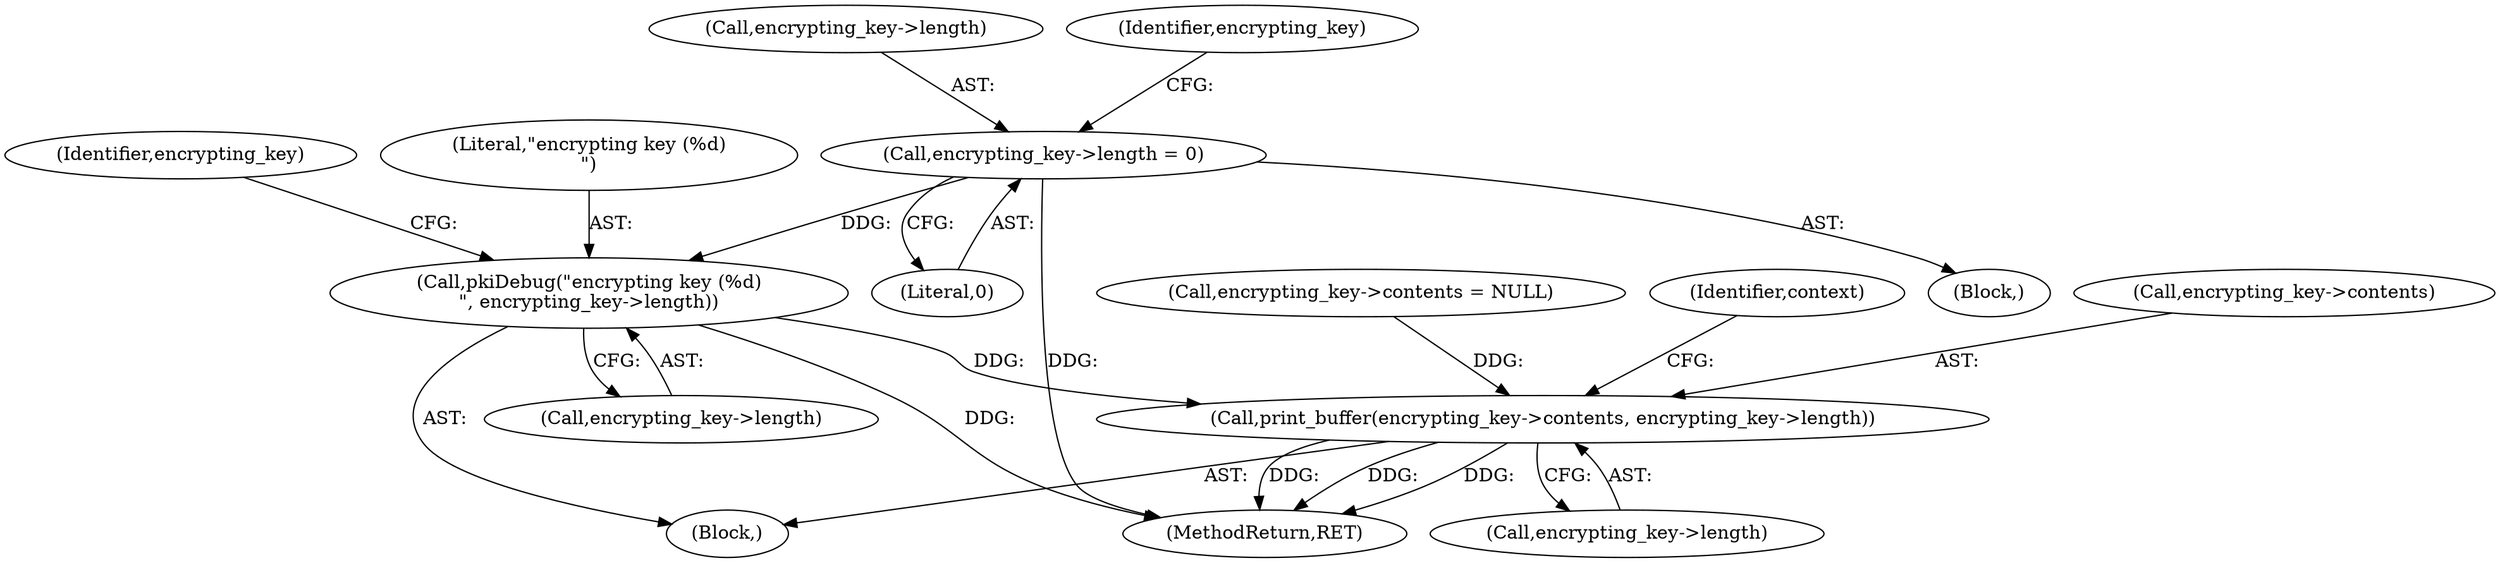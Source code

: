 digraph "0_krb5_db64ca25d661a47b996b4e2645998b5d7f0eb52c@API" {
"1000281" [label="(Call,encrypting_key->length = 0)"];
"1000820" [label="(Call,pkiDebug(\"encrypting key (%d)\n\", encrypting_key->length))"];
"1000825" [label="(Call,print_buffer(encrypting_key->contents, encrypting_key->length))"];
"1000826" [label="(Call,encrypting_key->contents)"];
"1000282" [label="(Call,encrypting_key->length)"];
"1000825" [label="(Call,print_buffer(encrypting_key->contents, encrypting_key->length))"];
"1000286" [label="(Call,encrypting_key->contents = NULL)"];
"1000285" [label="(Literal,0)"];
"1000276" [label="(Block,)"];
"1000281" [label="(Call,encrypting_key->length = 0)"];
"1000288" [label="(Identifier,encrypting_key)"];
"1000822" [label="(Call,encrypting_key->length)"];
"1000821" [label="(Literal,\"encrypting key (%d)\n\")"];
"1000759" [label="(Block,)"];
"1000829" [label="(Call,encrypting_key->length)"];
"1000833" [label="(Identifier,context)"];
"1000820" [label="(Call,pkiDebug(\"encrypting key (%d)\n\", encrypting_key->length))"];
"1000827" [label="(Identifier,encrypting_key)"];
"1001409" [label="(MethodReturn,RET)"];
"1000281" -> "1000276"  [label="AST: "];
"1000281" -> "1000285"  [label="CFG: "];
"1000282" -> "1000281"  [label="AST: "];
"1000285" -> "1000281"  [label="AST: "];
"1000288" -> "1000281"  [label="CFG: "];
"1000281" -> "1001409"  [label="DDG: "];
"1000281" -> "1000820"  [label="DDG: "];
"1000820" -> "1000759"  [label="AST: "];
"1000820" -> "1000822"  [label="CFG: "];
"1000821" -> "1000820"  [label="AST: "];
"1000822" -> "1000820"  [label="AST: "];
"1000827" -> "1000820"  [label="CFG: "];
"1000820" -> "1001409"  [label="DDG: "];
"1000820" -> "1000825"  [label="DDG: "];
"1000825" -> "1000759"  [label="AST: "];
"1000825" -> "1000829"  [label="CFG: "];
"1000826" -> "1000825"  [label="AST: "];
"1000829" -> "1000825"  [label="AST: "];
"1000833" -> "1000825"  [label="CFG: "];
"1000825" -> "1001409"  [label="DDG: "];
"1000825" -> "1001409"  [label="DDG: "];
"1000825" -> "1001409"  [label="DDG: "];
"1000286" -> "1000825"  [label="DDG: "];
}
